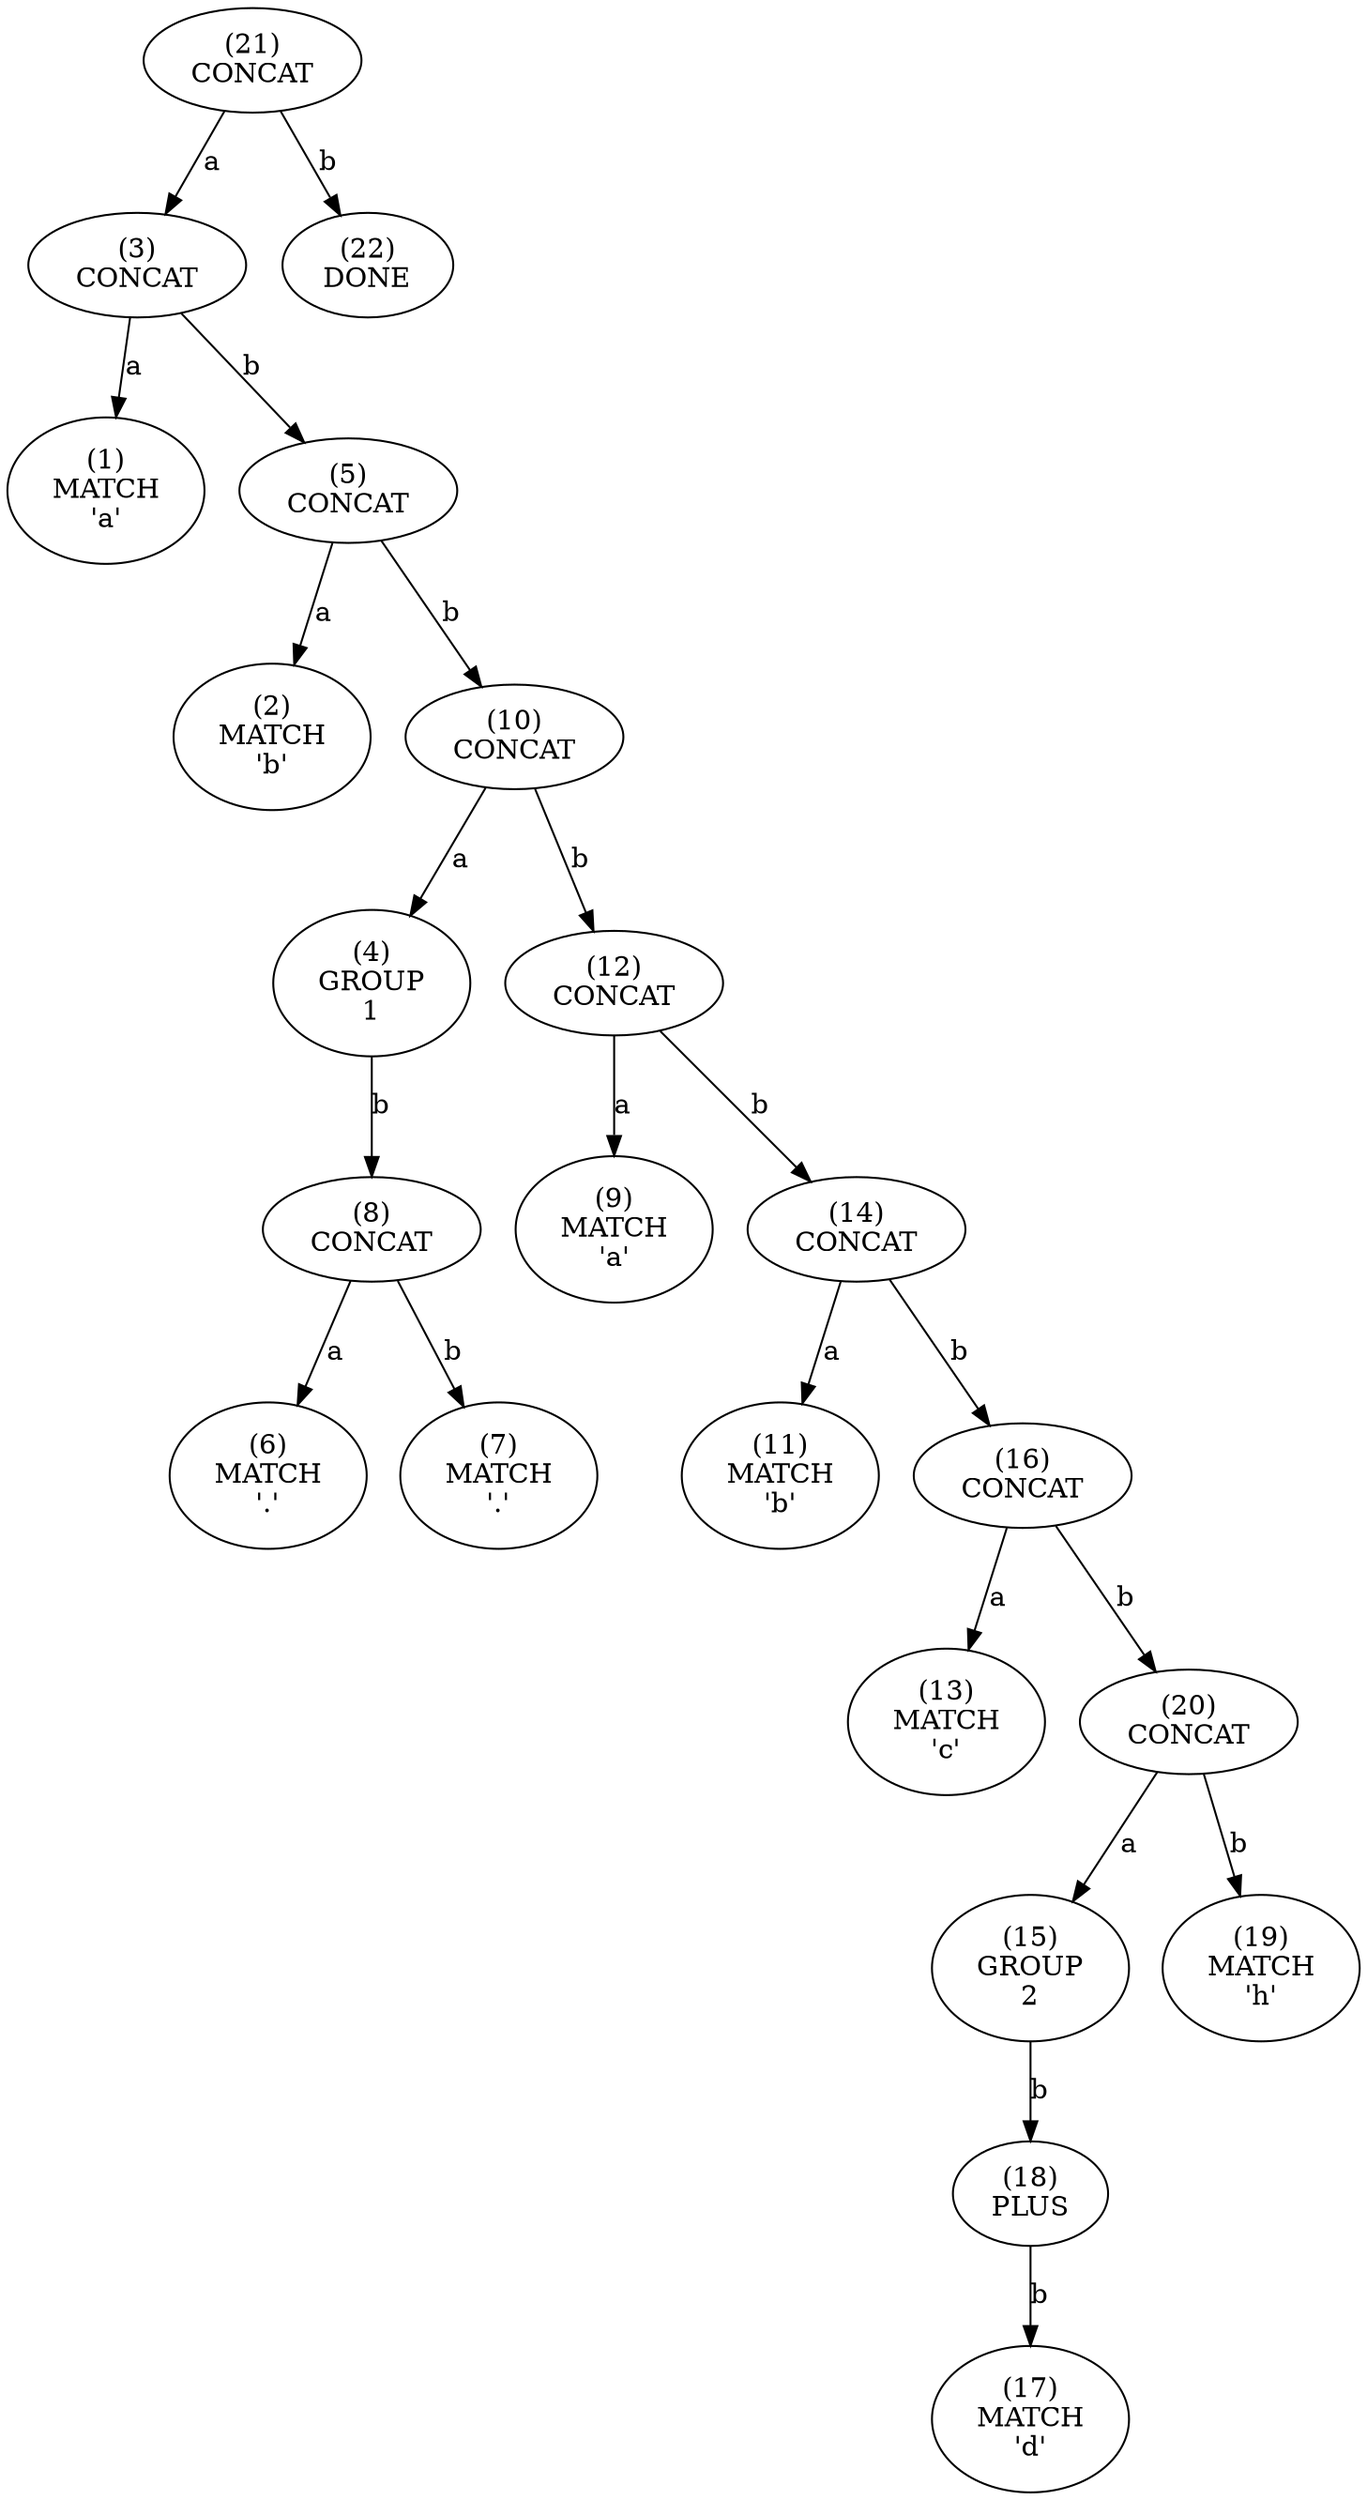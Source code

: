 digraph tree {
    n0xb4ab1fd66550 [label="(21)
CONCAT
"];
    n0xb4ab1fd66550 -> n0xb4ab1fd66310 [label="a"];
    n0xb4ab1fd66310 [label="(3)
CONCAT
"];
    n0xb4ab1fd66310 -> n0xb4ab1fd662d0 [label="a"];
    n0xb4ab1fd662d0 [label="(1)
MATCH
'a'"];
    n0xb4ab1fd66310 -> n0xb4ab1fd66350 [label="b"];
    n0xb4ab1fd66350 [label="(5)
CONCAT
"];
    n0xb4ab1fd66350 -> n0xb4ab1fd662f0 [label="a"];
    n0xb4ab1fd662f0 [label="(2)
MATCH
'b'"];
    n0xb4ab1fd66350 -> n0xb4ab1fd663f0 [label="b"];
    n0xb4ab1fd663f0 [label="(10)
CONCAT
"];
    n0xb4ab1fd663f0 -> n0xb4ab1fd66330 [label="a"];
    n0xb4ab1fd66330 [label="(4)
GROUP
1"];
    n0xb4ab1fd66330 -> n0xb4ab1fd663b0 [label="b"];
    n0xb4ab1fd663b0 [label="(8)
CONCAT
"];
    n0xb4ab1fd663b0 -> n0xb4ab1fd66370 [label="a"];
    n0xb4ab1fd66370 [label="(6)
MATCH
'.'"];
    n0xb4ab1fd663b0 -> n0xb4ab1fd66390 [label="b"];
    n0xb4ab1fd66390 [label="(7)
MATCH
'.'"];
    n0xb4ab1fd663f0 -> n0xb4ab1fd66430 [label="b"];
    n0xb4ab1fd66430 [label="(12)
CONCAT
"];
    n0xb4ab1fd66430 -> n0xb4ab1fd663d0 [label="a"];
    n0xb4ab1fd663d0 [label="(9)
MATCH
'a'"];
    n0xb4ab1fd66430 -> n0xb4ab1fd66470 [label="b"];
    n0xb4ab1fd66470 [label="(14)
CONCAT
"];
    n0xb4ab1fd66470 -> n0xb4ab1fd66410 [label="a"];
    n0xb4ab1fd66410 [label="(11)
MATCH
'b'"];
    n0xb4ab1fd66470 -> n0xb4ab1fd664b0 [label="b"];
    n0xb4ab1fd664b0 [label="(16)
CONCAT
"];
    n0xb4ab1fd664b0 -> n0xb4ab1fd66450 [label="a"];
    n0xb4ab1fd66450 [label="(13)
MATCH
'c'"];
    n0xb4ab1fd664b0 -> n0xb4ab1fd66530 [label="b"];
    n0xb4ab1fd66530 [label="(20)
CONCAT
"];
    n0xb4ab1fd66530 -> n0xb4ab1fd66490 [label="a"];
    n0xb4ab1fd66490 [label="(15)
GROUP
2"];
    n0xb4ab1fd66490 -> n0xb4ab1fd664f0 [label="b"];
    n0xb4ab1fd664f0 [label="(18)
PLUS
"];
    n0xb4ab1fd664f0 -> n0xb4ab1fd664d0 [label="b"];
    n0xb4ab1fd664d0 [label="(17)
MATCH
'\d'"];
    n0xb4ab1fd66530 -> n0xb4ab1fd66510 [label="b"];
    n0xb4ab1fd66510 [label="(19)
MATCH
'h'"];
    n0xb4ab1fd66550 -> n0xb4ab1fd66570 [label="b"];
    n0xb4ab1fd66570 [label="(22)
DONE
"];
}
